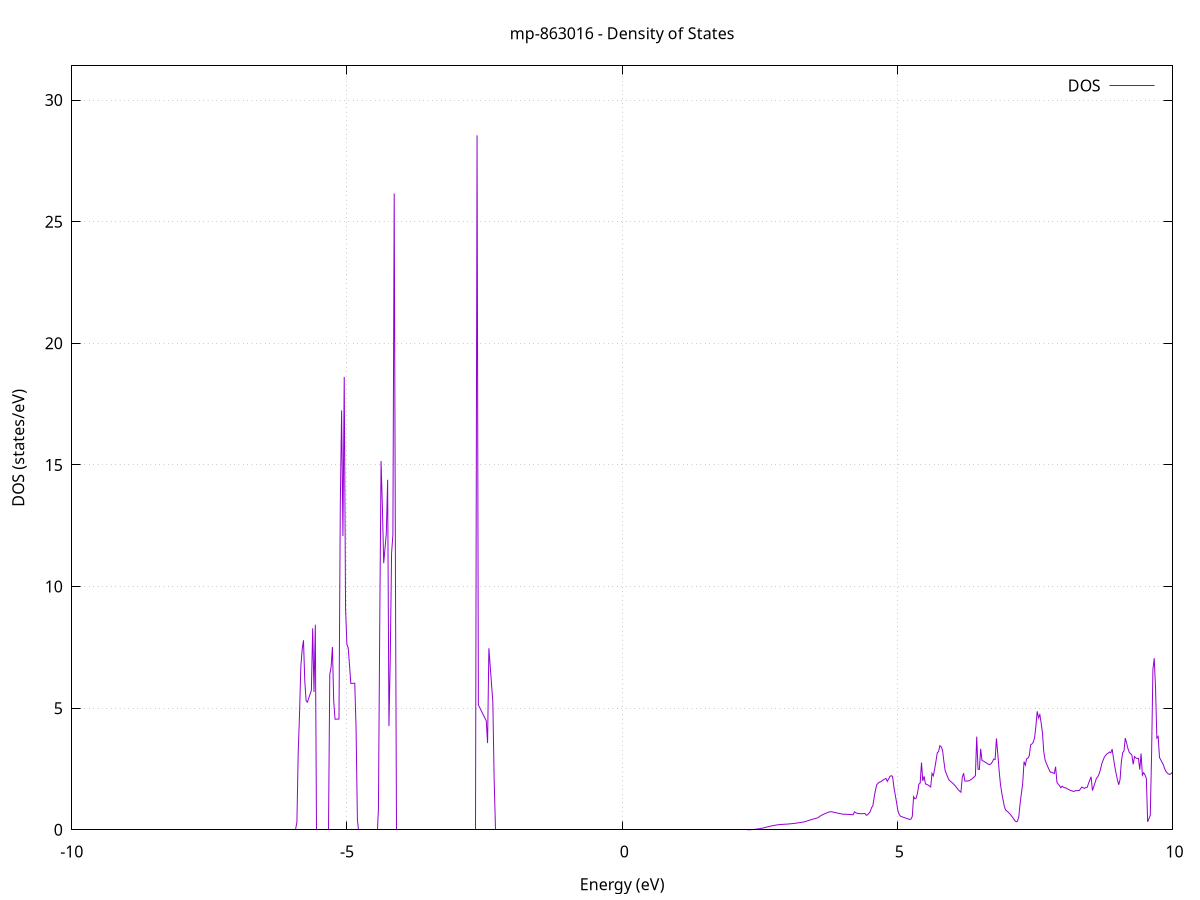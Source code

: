 set title 'mp-863016 - Density of States'
set xlabel 'Energy (eV)'
set ylabel 'DOS (states/eV)'
set grid
set xrange [-10:10]
set yrange [0:31.403]
set xzeroaxis lt -1
set terminal png size 800,600
set output 'mp-863016_dos_gnuplot.png'
plot '-' using 1:2 with lines title 'DOS'
-28.941700 0.000000
-28.917800 0.000000
-28.893900 0.000000
-28.870100 0.000000
-28.846200 0.000000
-28.822300 0.000000
-28.798400 0.000000
-28.774500 0.000000
-28.750600 0.000000
-28.726700 0.000000
-28.702800 0.000000
-28.678900 0.000000
-28.655000 0.000000
-28.631100 0.000000
-28.607200 0.000000
-28.583300 0.000000
-28.559500 0.000000
-28.535600 0.000000
-28.511700 0.000000
-28.487800 0.000000
-28.463900 0.000000
-28.440000 0.000000
-28.416100 0.000000
-28.392200 0.000000
-28.368300 0.000000
-28.344400 0.000000
-28.320500 0.000000
-28.296600 0.000000
-28.272700 0.000000
-28.248900 0.000000
-28.225000 0.000000
-28.201100 0.000000
-28.177200 0.000000
-28.153300 0.000000
-28.129400 0.000000
-28.105500 0.000000
-28.081600 0.000000
-28.057700 0.000000
-28.033800 0.000000
-28.009900 0.000000
-27.986000 0.000000
-27.962100 0.000000
-27.938300 0.000000
-27.914400 0.000000
-27.890500 0.000000
-27.866600 0.000000
-27.842700 0.000000
-27.818800 0.000000
-27.794900 0.000000
-27.771000 0.000000
-27.747100 0.000000
-27.723200 0.000000
-27.699300 0.000000
-27.675400 0.000000
-27.651500 0.000000
-27.627700 0.000000
-27.603800 0.000000
-27.579900 0.000000
-27.556000 0.000000
-27.532100 0.000000
-27.508200 0.000000
-27.484300 0.000000
-27.460400 0.000000
-27.436500 0.000000
-27.412600 0.000000
-27.388700 0.000000
-27.364800 0.000000
-27.341000 0.000000
-27.317100 0.000000
-27.293200 0.000000
-27.269300 0.000000
-27.245400 0.000000
-27.221500 0.000000
-27.197600 0.000000
-27.173700 0.000000
-27.149800 0.000000
-27.125900 0.000000
-27.102000 0.000000
-27.078100 0.000000
-27.054200 0.000000
-27.030400 0.000000
-27.006500 0.000000
-26.982600 0.000000
-26.958700 0.000000
-26.934800 0.000000
-26.910900 0.000000
-26.887000 0.000000
-26.863100 0.000000
-26.839200 0.000000
-26.815300 0.000000
-26.791400 0.000000
-26.767500 0.000000
-26.743600 0.000000
-26.719800 10.252200
-26.695900 37.141200
-26.672000 7.958800
-26.648100 0.000000
-26.624200 0.000000
-26.600300 0.000000
-26.576400 0.000000
-26.552500 0.000000
-26.528600 0.000000
-26.504700 0.000000
-26.480800 0.000000
-26.456900 0.000000
-26.433000 0.000000
-26.409200 0.000000
-26.385300 0.000000
-26.361400 0.000000
-26.337500 0.000000
-26.313600 0.000000
-26.289700 0.000000
-26.265800 0.000000
-26.241900 0.000000
-26.218000 0.000000
-26.194100 0.000000
-26.170200 0.000000
-26.146300 0.000000
-26.122400 0.000000
-26.098600 0.000000
-26.074700 0.000000
-26.050800 0.000000
-26.026900 0.000000
-26.003000 0.000000
-25.979100 0.000000
-25.955200 0.000000
-25.931300 0.000000
-25.907400 0.000000
-25.883500 0.000000
-25.859600 0.000000
-25.835700 0.000000
-25.811800 0.000000
-25.788000 0.000000
-25.764100 0.000000
-25.740200 0.000000
-25.716300 0.000000
-25.692400 0.000000
-25.668500 0.000000
-25.644600 0.000000
-25.620700 0.000000
-25.596800 0.000000
-25.572900 0.000000
-25.549000 0.000000
-25.525100 0.000000
-25.501300 0.000000
-25.477400 0.000000
-25.453500 0.000000
-25.429600 0.000000
-25.405700 0.000000
-25.381800 0.000000
-25.357900 0.000000
-25.334000 0.000000
-25.310100 0.000000
-25.286200 0.000000
-25.262300 0.000000
-25.238400 0.000000
-25.214500 0.000000
-25.190700 0.000000
-25.166800 0.000000
-25.142900 0.000000
-25.119000 0.000000
-25.095100 0.000000
-25.071200 0.000000
-25.047300 0.000000
-25.023400 0.000000
-24.999500 0.000000
-24.975600 0.000000
-24.951700 0.000000
-24.927800 0.000000
-24.903900 0.000000
-24.880100 0.000000
-24.856200 0.000000
-24.832300 0.000000
-24.808400 0.000000
-24.784500 0.000000
-24.760600 0.000000
-24.736700 0.000000
-24.712800 0.000000
-24.688900 0.000000
-24.665000 0.000000
-24.641100 0.000000
-24.617200 0.000000
-24.593300 0.000000
-24.569500 0.000000
-24.545600 0.000000
-24.521700 0.000000
-24.497800 0.000000
-24.473900 0.000000
-24.450000 0.000000
-24.426100 0.000000
-24.402200 0.000000
-24.378300 0.000000
-24.354400 0.000000
-24.330500 0.000000
-24.306600 0.000000
-24.282700 0.000000
-24.258900 0.000000
-24.235000 0.000000
-24.211100 0.000000
-24.187200 0.000000
-24.163300 0.000000
-24.139400 0.000000
-24.115500 0.000000
-24.091600 0.000000
-24.067700 0.000000
-24.043800 0.000000
-24.019900 0.000000
-23.996000 0.000000
-23.972200 0.000000
-23.948300 0.000000
-23.924400 0.000000
-23.900500 0.000000
-23.876600 0.000000
-23.852700 0.000000
-23.828800 0.000000
-23.804900 0.000000
-23.781000 0.000000
-23.757100 0.000000
-23.733200 0.000000
-23.709300 0.000000
-23.685400 40.887500
-23.661600 29.891900
-23.637700 5.461500
-23.613800 0.000000
-23.589900 0.000000
-23.566000 0.000000
-23.542100 0.000000
-23.518200 0.000000
-23.494300 0.000000
-23.470400 0.000000
-23.446500 0.000000
-23.422600 0.000000
-23.398700 0.000000
-23.374800 0.000000
-23.351000 0.000000
-23.327100 0.000000
-23.303200 0.000000
-23.279300 0.000000
-23.255400 0.000000
-23.231500 0.000000
-23.207600 0.000000
-23.183700 0.000000
-23.159800 0.000000
-23.135900 0.000000
-23.112000 0.000000
-23.088100 0.000000
-23.064200 0.000000
-23.040400 0.000000
-23.016500 0.000000
-22.992600 0.000000
-22.968700 0.000000
-22.944800 0.000000
-22.920900 0.000000
-22.897000 0.000000
-22.873100 0.000000
-22.849200 0.000000
-22.825300 0.000000
-22.801400 0.000000
-22.777500 0.000000
-22.753600 0.000000
-22.729800 0.000000
-22.705900 0.000000
-22.682000 0.000000
-22.658100 0.000000
-22.634200 0.000000
-22.610300 0.000000
-22.586400 91.388200
-22.562500 0.000000
-22.538600 0.000000
-22.514700 0.000000
-22.490800 0.000000
-22.466900 0.000000
-22.443000 0.000000
-22.419200 0.000000
-22.395300 0.000000
-22.371400 0.000000
-22.347500 0.000000
-22.323600 0.000000
-22.299700 0.000000
-22.275800 0.000000
-22.251900 0.000000
-22.228000 0.000000
-22.204100 0.000000
-22.180200 0.000000
-22.156300 0.000000
-22.132500 0.000000
-22.108600 0.000000
-22.084700 0.000000
-22.060800 0.000000
-22.036900 0.000000
-22.013000 0.000000
-21.989100 0.000000
-21.965200 0.000000
-21.941300 0.000000
-21.917400 0.000000
-21.893500 0.000000
-21.869600 0.000000
-21.845700 0.000000
-21.821900 0.000000
-21.798000 0.000000
-21.774100 0.000000
-21.750200 0.000000
-21.726300 0.000000
-21.702400 0.000000
-21.678500 0.000000
-21.654600 0.000000
-21.630700 0.000000
-21.606800 0.000000
-21.582900 0.000000
-21.559000 0.000000
-21.535100 0.000000
-21.511300 0.000000
-21.487400 0.000000
-21.463500 0.000000
-21.439600 0.000000
-21.415700 0.000000
-21.391800 0.000000
-21.367900 0.000000
-21.344000 0.000000
-21.320100 0.000000
-21.296200 0.000000
-21.272300 0.000000
-21.248400 0.000000
-21.224500 0.000000
-21.200700 0.000000
-21.176800 0.000000
-21.152900 0.000000
-21.129000 0.000000
-21.105100 0.000000
-21.081200 0.000000
-21.057300 0.000000
-21.033400 0.000000
-21.009500 0.000000
-20.985600 0.000000
-20.961700 0.000000
-20.937800 0.000000
-20.913900 0.000000
-20.890100 0.000000
-20.866200 0.000000
-20.842300 0.000000
-20.818400 0.000000
-20.794500 0.000000
-20.770600 0.000000
-20.746700 0.000000
-20.722800 0.000000
-20.698900 0.000000
-20.675000 0.000000
-20.651100 0.000000
-20.627200 0.000000
-20.603300 0.000000
-20.579500 0.000000
-20.555600 0.000000
-20.531700 0.000000
-20.507800 0.000000
-20.483900 0.000000
-20.460000 0.000000
-20.436100 0.000000
-20.412200 0.000000
-20.388300 0.000000
-20.364400 0.000000
-20.340500 0.000000
-20.316600 0.000000
-20.292800 0.000000
-20.268900 0.000000
-20.245000 0.000000
-20.221100 0.000000
-20.197200 0.000000
-20.173300 0.000000
-20.149400 0.000000
-20.125500 0.000000
-20.101600 0.000000
-20.077700 0.000000
-20.053800 0.000000
-20.029900 0.000000
-20.006000 0.000000
-19.982200 0.000000
-19.958300 0.000000
-19.934400 0.000000
-19.910500 0.000000
-19.886600 0.000000
-19.862700 0.000000
-19.838800 0.000000
-19.814900 0.000000
-19.791000 0.000000
-19.767100 0.000000
-19.743200 0.000000
-19.719300 0.000000
-19.695400 0.000000
-19.671600 0.000000
-19.647700 0.000000
-19.623800 0.000000
-19.599900 0.000000
-19.576000 0.000000
-19.552100 0.000000
-19.528200 0.000000
-19.504300 0.000000
-19.480400 0.000000
-19.456500 0.000000
-19.432600 0.000000
-19.408700 0.000000
-19.384800 0.000000
-19.361000 0.000000
-19.337100 0.000000
-19.313200 0.000000
-19.289300 0.000000
-19.265400 0.000000
-19.241500 0.000000
-19.217600 0.000000
-19.193700 0.000000
-19.169800 0.000000
-19.145900 0.000000
-19.122000 0.000000
-19.098100 0.000000
-19.074200 0.000000
-19.050400 0.000000
-19.026500 0.000000
-19.002600 0.000000
-18.978700 0.000000
-18.954800 0.000000
-18.930900 0.000000
-18.907000 0.000000
-18.883100 0.000000
-18.859200 0.000000
-18.835300 0.000000
-18.811400 0.000000
-18.787500 0.000000
-18.763600 0.000000
-18.739800 0.000000
-18.715900 0.000000
-18.692000 0.000000
-18.668100 0.000000
-18.644200 0.000000
-18.620300 0.000000
-18.596400 0.000000
-18.572500 0.000000
-18.548600 0.000000
-18.524700 0.000000
-18.500800 0.000000
-18.476900 0.000000
-18.453100 0.000000
-18.429200 0.000000
-18.405300 0.000000
-18.381400 0.000000
-18.357500 0.000000
-18.333600 0.000000
-18.309700 0.000000
-18.285800 0.000000
-18.261900 0.000000
-18.238000 0.000000
-18.214100 0.000000
-18.190200 0.000000
-18.166300 0.000000
-18.142500 0.000000
-18.118600 0.000000
-18.094700 0.000000
-18.070800 0.000000
-18.046900 0.000000
-18.023000 0.000000
-17.999100 0.000000
-17.975200 0.000000
-17.951300 0.000000
-17.927400 0.000000
-17.903500 0.000000
-17.879600 0.000000
-17.855700 0.000000
-17.831900 0.000000
-17.808000 0.000000
-17.784100 0.000000
-17.760200 0.000000
-17.736300 0.000000
-17.712400 0.000000
-17.688500 0.000000
-17.664600 0.000000
-17.640700 0.000000
-17.616800 0.000000
-17.592900 0.000000
-17.569000 0.000000
-17.545100 0.000000
-17.521300 0.000000
-17.497400 0.000000
-17.473500 0.000000
-17.449600 0.000000
-17.425700 0.000000
-17.401800 0.000000
-17.377900 0.000000
-17.354000 0.000000
-17.330100 0.000000
-17.306200 0.000000
-17.282300 0.000000
-17.258400 0.000000
-17.234500 0.000000
-17.210700 0.000000
-17.186800 0.000000
-17.162900 0.000000
-17.139000 0.000000
-17.115100 0.000000
-17.091200 0.000000
-17.067300 0.000000
-17.043400 0.000000
-17.019500 0.000000
-16.995600 0.000000
-16.971700 0.000000
-16.947800 0.000000
-16.924000 0.000000
-16.900100 0.000000
-16.876200 0.000000
-16.852300 0.000000
-16.828400 0.000000
-16.804500 0.000000
-16.780600 0.000000
-16.756700 0.000000
-16.732800 0.000000
-16.708900 0.000000
-16.685000 0.000000
-16.661100 0.000000
-16.637200 0.000000
-16.613400 0.000000
-16.589500 0.000000
-16.565600 0.000000
-16.541700 0.000000
-16.517800 0.000000
-16.493900 0.000000
-16.470000 0.000000
-16.446100 0.000000
-16.422200 0.000000
-16.398300 0.000000
-16.374400 0.000000
-16.350500 0.000000
-16.326600 0.000000
-16.302800 0.000000
-16.278900 0.000000
-16.255000 0.000000
-16.231100 0.000000
-16.207200 0.000000
-16.183300 0.000000
-16.159400 0.000000
-16.135500 0.000000
-16.111600 0.000000
-16.087700 0.000000
-16.063800 0.000000
-16.039900 0.000000
-16.016000 0.000000
-15.992200 0.000000
-15.968300 0.000000
-15.944400 0.000000
-15.920500 0.000000
-15.896600 0.000000
-15.872700 0.000000
-15.848800 0.000000
-15.824900 0.000000
-15.801000 0.000000
-15.777100 0.000000
-15.753200 0.000000
-15.729300 0.000000
-15.705400 0.000000
-15.681600 0.000000
-15.657700 0.000000
-15.633800 0.000000
-15.609900 0.000000
-15.586000 0.000000
-15.562100 0.000000
-15.538200 0.000000
-15.514300 0.000000
-15.490400 0.000000
-15.466500 0.000000
-15.442600 0.000000
-15.418700 0.000000
-15.394800 0.000000
-15.371000 0.000000
-15.347100 0.000000
-15.323200 0.000000
-15.299300 0.000000
-15.275400 0.000000
-15.251500 0.000000
-15.227600 0.000000
-15.203700 0.000000
-15.179800 0.000000
-15.155900 0.000000
-15.132000 0.000000
-15.108100 0.000000
-15.084300 0.000000
-15.060400 0.000000
-15.036500 0.000000
-15.012600 0.000000
-14.988700 0.000000
-14.964800 0.000000
-14.940900 0.000000
-14.917000 0.000000
-14.893100 0.000000
-14.869200 0.000000
-14.845300 0.000000
-14.821400 0.000000
-14.797500 0.000000
-14.773700 0.000000
-14.749800 0.000000
-14.725900 0.000000
-14.702000 0.000000
-14.678100 0.000000
-14.654200 0.000000
-14.630300 0.000000
-14.606400 0.000000
-14.582500 0.000000
-14.558600 0.000000
-14.534700 0.000000
-14.510800 0.000000
-14.486900 0.000000
-14.463100 0.000000
-14.439200 0.000000
-14.415300 0.000000
-14.391400 0.000000
-14.367500 0.000000
-14.343600 0.000000
-14.319700 0.000000
-14.295800 0.000000
-14.271900 0.000000
-14.248000 0.000000
-14.224100 0.000000
-14.200200 0.000000
-14.176300 0.000000
-14.152500 0.000000
-14.128600 0.000000
-14.104700 0.000000
-14.080800 0.000000
-14.056900 0.000000
-14.033000 0.000000
-14.009100 0.000000
-13.985200 0.000000
-13.961300 0.000000
-13.937400 0.000000
-13.913500 0.000000
-13.889600 0.000000
-13.865700 0.000000
-13.841900 0.000000
-13.818000 0.000000
-13.794100 0.000000
-13.770200 0.000000
-13.746300 0.000000
-13.722400 0.000000
-13.698500 0.000000
-13.674600 0.000000
-13.650700 0.000000
-13.626800 0.000000
-13.602900 0.000000
-13.579000 0.000000
-13.555100 0.000000
-13.531300 0.000000
-13.507400 0.000000
-13.483500 0.000000
-13.459600 0.000000
-13.435700 0.000000
-13.411800 0.000000
-13.387900 0.000000
-13.364000 0.000000
-13.340100 0.000000
-13.316200 0.000000
-13.292300 0.000000
-13.268400 0.000000
-13.244600 0.000000
-13.220700 0.000000
-13.196800 0.000000
-13.172900 0.000000
-13.149000 0.000000
-13.125100 0.000000
-13.101200 0.000000
-13.077300 0.000000
-13.053400 0.000000
-13.029500 0.000000
-13.005600 0.000000
-12.981700 0.000000
-12.957800 0.000000
-12.934000 0.000000
-12.910100 0.000000
-12.886200 0.000000
-12.862300 0.000000
-12.838400 0.000000
-12.814500 0.000000
-12.790600 0.000000
-12.766700 0.000000
-12.742800 0.000000
-12.718900 0.000000
-12.695000 0.000000
-12.671100 0.000000
-12.647200 0.000000
-12.623400 0.000000
-12.599500 0.000000
-12.575600 0.000000
-12.551700 0.000000
-12.527800 0.000000
-12.503900 0.000000
-12.480000 0.000000
-12.456100 0.000000
-12.432200 0.000000
-12.408300 0.000000
-12.384400 0.000000
-12.360500 0.000000
-12.336600 0.000000
-12.312800 0.000000
-12.288900 0.000000
-12.265000 0.000000
-12.241100 0.000000
-12.217200 0.000000
-12.193300 0.000000
-12.169400 0.000000
-12.145500 0.000000
-12.121600 0.000000
-12.097700 0.000000
-12.073800 0.000000
-12.049900 0.000000
-12.026000 0.000000
-12.002200 0.000000
-11.978300 0.000000
-11.954400 0.000000
-11.930500 0.000000
-11.906600 0.000000
-11.882700 0.000000
-11.858800 0.000000
-11.834900 0.000000
-11.811000 0.000000
-11.787100 0.000000
-11.763200 0.000000
-11.739300 0.000000
-11.715400 0.000000
-11.691600 0.000000
-11.667700 0.000000
-11.643800 0.000000
-11.619900 0.000000
-11.596000 0.000000
-11.572100 0.000000
-11.548200 0.000000
-11.524300 0.000000
-11.500400 0.000000
-11.476500 0.000000
-11.452600 0.000000
-11.428700 0.000000
-11.404900 0.000000
-11.381000 0.000000
-11.357100 0.000000
-11.333200 0.000000
-11.309300 0.000000
-11.285400 0.000000
-11.261500 0.000000
-11.237600 0.000000
-11.213700 0.000000
-11.189800 0.000000
-11.165900 0.000000
-11.142000 0.000000
-11.118100 0.000000
-11.094300 0.000000
-11.070400 0.000000
-11.046500 0.007700
-11.022600 0.640600
-10.998700 2.101700
-10.974800 4.903300
-10.950900 58.955200
-10.927000 52.685700
-10.903100 25.669900
-10.879200 26.333900
-10.855300 33.092900
-10.831400 11.537600
-10.807500 8.780600
-10.783700 7.860500
-10.759800 8.611500
-10.735900 13.871300
-10.712000 6.820400
-10.688100 0.000000
-10.664200 0.000000
-10.640300 0.000000
-10.616400 0.000000
-10.592500 0.000000
-10.568600 0.000000
-10.544700 0.000000
-10.520800 0.000000
-10.496900 0.000000
-10.473100 0.000000
-10.449200 0.000000
-10.425300 0.000000
-10.401400 0.000000
-10.377500 0.000000
-10.353600 0.000000
-10.329700 0.000000
-10.305800 0.000000
-10.281900 0.000000
-10.258000 0.000000
-10.234100 0.000000
-10.210200 0.000000
-10.186300 0.000000
-10.162500 0.000000
-10.138600 0.000000
-10.114700 0.000000
-10.090800 0.000000
-10.066900 0.000000
-10.043000 0.000000
-10.019100 0.000000
-9.995200 0.000000
-9.971300 0.000000
-9.947400 0.000000
-9.923500 0.000000
-9.899600 0.000000
-9.875700 0.000000
-9.851900 0.000000
-9.828000 0.000000
-9.804100 0.000000
-9.780200 0.000000
-9.756300 0.000000
-9.732400 0.000000
-9.708500 0.000000
-9.684600 0.000000
-9.660700 0.000000
-9.636800 0.000000
-9.612900 0.000000
-9.589000 0.000000
-9.565200 0.000000
-9.541300 0.000000
-9.517400 0.000000
-9.493500 0.000000
-9.469600 0.000000
-9.445700 0.000000
-9.421800 0.000000
-9.397900 0.000000
-9.374000 0.000000
-9.350100 0.000000
-9.326200 0.000000
-9.302300 0.000000
-9.278400 0.000000
-9.254600 0.000000
-9.230700 0.000000
-9.206800 0.000000
-9.182900 0.000000
-9.159000 0.000000
-9.135100 0.000000
-9.111200 0.000000
-9.087300 0.000000
-9.063400 0.000000
-9.039500 0.000000
-9.015600 0.000000
-8.991700 0.000000
-8.967800 0.000000
-8.944000 0.000000
-8.920100 0.000000
-8.896200 0.000000
-8.872300 0.000000
-8.848400 0.000000
-8.824500 0.000000
-8.800600 0.000000
-8.776700 0.000000
-8.752800 0.000000
-8.728900 0.000000
-8.705000 0.000000
-8.681100 0.000000
-8.657200 0.000000
-8.633400 0.000000
-8.609500 0.000000
-8.585600 0.000000
-8.561700 0.000000
-8.537800 0.000000
-8.513900 0.000000
-8.490000 0.000000
-8.466100 0.000000
-8.442200 0.000000
-8.418300 0.000000
-8.394400 0.000000
-8.370500 0.000000
-8.346600 0.000000
-8.322800 0.000000
-8.298900 0.000000
-8.275000 0.000000
-8.251100 0.000000
-8.227200 0.000000
-8.203300 0.000000
-8.179400 0.000000
-8.155500 0.000000
-8.131600 0.000000
-8.107700 0.000000
-8.083800 0.000000
-8.059900 0.000000
-8.036100 0.000000
-8.012200 0.000000
-7.988300 0.000000
-7.964400 0.000000
-7.940500 0.000000
-7.916600 0.000000
-7.892700 0.000000
-7.868800 0.000000
-7.844900 0.000000
-7.821000 0.000000
-7.797100 0.000000
-7.773200 0.000000
-7.749300 0.000000
-7.725500 0.000000
-7.701600 0.000000
-7.677700 0.000000
-7.653800 0.000000
-7.629900 0.000000
-7.606000 0.000000
-7.582100 0.000000
-7.558200 0.000000
-7.534300 0.000000
-7.510400 0.000000
-7.486500 0.000000
-7.462600 0.000000
-7.438700 0.000000
-7.414900 0.000000
-7.391000 0.000000
-7.367100 0.000000
-7.343200 0.000000
-7.319300 0.000000
-7.295400 0.000000
-7.271500 0.000000
-7.247600 0.000000
-7.223700 0.000000
-7.199800 0.000000
-7.175900 0.000000
-7.152000 0.000000
-7.128100 0.000000
-7.104300 0.000000
-7.080400 0.000000
-7.056500 0.000000
-7.032600 0.000000
-7.008700 0.000000
-6.984800 0.000000
-6.960900 0.000000
-6.937000 0.000000
-6.913100 0.000000
-6.889200 0.000000
-6.865300 0.000000
-6.841400 0.000000
-6.817500 0.000000
-6.793700 0.000000
-6.769800 0.000000
-6.745900 0.000000
-6.722000 0.000000
-6.698100 0.000000
-6.674200 0.000000
-6.650300 0.000000
-6.626400 0.000000
-6.602500 0.000000
-6.578600 0.000000
-6.554700 0.000000
-6.530800 0.000000
-6.506900 0.000000
-6.483100 0.000000
-6.459200 0.000000
-6.435300 0.000000
-6.411400 0.000000
-6.387500 0.000000
-6.363600 0.000000
-6.339700 0.000000
-6.315800 0.000000
-6.291900 0.000000
-6.268000 0.000000
-6.244100 0.000000
-6.220200 0.000000
-6.196400 0.000000
-6.172500 0.000000
-6.148600 0.000000
-6.124700 0.000000
-6.100800 0.000000
-6.076900 0.000000
-6.053000 0.000000
-6.029100 0.000000
-6.005200 0.000000
-5.981300 0.000000
-5.957400 0.000000
-5.933500 0.000000
-5.909600 0.308300
-5.885800 3.205500
-5.861900 4.762200
-5.838000 6.713400
-5.814100 7.403500
-5.790200 7.790300
-5.766300 6.097500
-5.742400 5.301600
-5.718500 5.247200
-5.694600 5.408400
-5.670700 5.569400
-5.646800 5.730200
-5.622900 8.283200
-5.599000 5.664000
-5.575200 8.430300
-5.551300 0.000000
-5.527400 0.000000
-5.503500 0.000000
-5.479600 0.000000
-5.455700 0.000000
-5.431800 0.000000
-5.407900 0.000000
-5.384000 0.000000
-5.360100 0.000000
-5.336200 0.000000
-5.312300 6.390300
-5.288400 6.687700
-5.264600 7.513500
-5.240700 5.280600
-5.216800 4.546500
-5.192900 4.548000
-5.169000 4.549700
-5.145100 4.551500
-5.121200 13.368400
-5.097300 17.239300
-5.073400 12.077700
-5.049500 18.617100
-5.025600 9.094700
-5.001700 7.621700
-4.977800 7.480500
-4.954000 6.769900
-4.930100 6.019100
-4.906200 6.019600
-4.882300 6.021700
-4.858400 6.025400
-4.834500 4.151800
-4.810600 0.415700
-4.786700 0.000000
-4.762800 0.000000
-4.738900 0.000000
-4.715000 0.000000
-4.691100 0.000000
-4.667200 0.000000
-4.643400 0.000000
-4.619500 0.000000
-4.595600 0.000000
-4.571700 0.000000
-4.547800 0.000000
-4.523900 0.000000
-4.500000 0.000000
-4.476100 0.000000
-4.452200 0.000000
-4.428300 0.864300
-4.404400 8.487700
-4.380500 15.159500
-4.356700 13.295600
-4.332800 10.960700
-4.308900 11.570000
-4.285000 12.180300
-4.261100 14.390200
-4.237200 4.260800
-4.213300 7.059000
-4.189400 11.368500
-4.165500 12.136200
-4.141600 26.156700
-4.117700 9.644600
-4.093800 0.000000
-4.069900 0.000000
-4.046100 0.000000
-4.022200 0.000000
-3.998300 0.000000
-3.974400 0.000000
-3.950500 0.000000
-3.926600 0.000000
-3.902700 0.000000
-3.878800 0.000000
-3.854900 0.000000
-3.831000 0.000000
-3.807100 0.000000
-3.783200 0.000000
-3.759300 0.000000
-3.735500 0.000000
-3.711600 0.000000
-3.687700 0.000000
-3.663800 0.000000
-3.639900 0.000000
-3.616000 0.000000
-3.592100 0.000000
-3.568200 0.000000
-3.544300 0.000000
-3.520400 0.000000
-3.496500 0.000000
-3.472600 0.000000
-3.448700 0.000000
-3.424900 0.000000
-3.401000 0.000000
-3.377100 0.000000
-3.353200 0.000000
-3.329300 0.000000
-3.305400 0.000000
-3.281500 0.000000
-3.257600 0.000000
-3.233700 0.000000
-3.209800 0.000000
-3.185900 0.000000
-3.162000 0.000000
-3.138100 0.000000
-3.114300 0.000000
-3.090400 0.000000
-3.066500 0.000000
-3.042600 0.000000
-3.018700 0.000000
-2.994800 0.000000
-2.970900 0.000000
-2.947000 0.000000
-2.923100 0.000000
-2.899200 0.000000
-2.875300 0.000000
-2.851400 0.000000
-2.827500 0.000000
-2.803700 0.000000
-2.779800 0.000000
-2.755900 0.000000
-2.732000 0.000000
-2.708100 0.000000
-2.684200 0.000000
-2.660300 0.000000
-2.636400 28.548300
-2.612500 5.134700
-2.588600 5.025300
-2.564700 4.915800
-2.540800 4.806400
-2.517000 4.696900
-2.493100 4.587400
-2.469200 4.478000
-2.445300 3.563900
-2.421400 7.460500
-2.397500 6.728400
-2.373600 5.996300
-2.349700 5.264200
-2.325800 2.067100
-2.301900 0.000000
-2.278000 0.000000
-2.254100 0.000000
-2.230200 0.000000
-2.206400 0.000000
-2.182500 0.000000
-2.158600 0.000000
-2.134700 0.000000
-2.110800 0.000000
-2.086900 0.000000
-2.063000 0.000000
-2.039100 0.000000
-2.015200 0.000000
-1.991300 0.000000
-1.967400 0.000000
-1.943500 0.000000
-1.919600 0.000000
-1.895800 0.000000
-1.871900 0.000000
-1.848000 0.000000
-1.824100 0.000000
-1.800200 0.000000
-1.776300 0.000000
-1.752400 0.000000
-1.728500 0.000000
-1.704600 0.000000
-1.680700 0.000000
-1.656800 0.000000
-1.632900 0.000000
-1.609000 0.000000
-1.585200 0.000000
-1.561300 0.000000
-1.537400 0.000000
-1.513500 0.000000
-1.489600 0.000000
-1.465700 0.000000
-1.441800 0.000000
-1.417900 0.000000
-1.394000 0.000000
-1.370100 0.000000
-1.346200 0.000000
-1.322300 0.000000
-1.298400 0.000000
-1.274600 0.000000
-1.250700 0.000000
-1.226800 0.000000
-1.202900 0.000000
-1.179000 0.000000
-1.155100 0.000000
-1.131200 0.000000
-1.107300 0.000000
-1.083400 0.000000
-1.059500 0.000000
-1.035600 0.000000
-1.011700 0.000000
-0.987900 0.000000
-0.964000 0.000000
-0.940100 0.000000
-0.916200 0.000000
-0.892300 0.000000
-0.868400 0.000000
-0.844500 0.000000
-0.820600 0.000000
-0.796700 0.000000
-0.772800 0.000000
-0.748900 0.000000
-0.725000 0.000000
-0.701100 0.000000
-0.677300 0.000000
-0.653400 0.000000
-0.629500 0.000000
-0.605600 0.000000
-0.581700 0.000000
-0.557800 0.000000
-0.533900 0.000000
-0.510000 0.000000
-0.486100 0.000000
-0.462200 0.000000
-0.438300 0.000000
-0.414400 0.000000
-0.390500 0.000000
-0.366700 0.000000
-0.342800 0.000000
-0.318900 0.000000
-0.295000 0.000000
-0.271100 0.000000
-0.247200 0.000000
-0.223300 0.000000
-0.199400 0.000000
-0.175500 0.000000
-0.151600 0.000000
-0.127700 0.000000
-0.103800 0.000000
-0.079900 0.000000
-0.056100 0.000000
-0.032200 0.000000
-0.008300 0.000000
0.015600 0.000000
0.039500 0.000000
0.063400 0.000000
0.087300 0.000000
0.111200 0.000000
0.135100 0.000000
0.159000 0.000000
0.182900 0.000000
0.206800 0.000000
0.230700 0.000000
0.254500 0.000000
0.278400 0.000000
0.302300 0.000000
0.326200 0.000000
0.350100 0.000000
0.374000 0.000000
0.397900 0.000000
0.421800 0.000000
0.445700 0.000000
0.469600 0.000000
0.493500 0.000000
0.517400 0.000000
0.541300 0.000000
0.565100 0.000000
0.589000 0.000000
0.612900 0.000000
0.636800 0.000000
0.660700 0.000000
0.684600 0.000000
0.708500 0.000000
0.732400 0.000000
0.756300 0.000000
0.780200 0.000000
0.804100 0.000000
0.828000 0.000000
0.851800 0.000000
0.875700 0.000000
0.899600 0.000000
0.923500 0.000000
0.947400 0.000000
0.971300 0.000000
0.995200 0.000000
1.019100 0.000000
1.043000 0.000000
1.066900 0.000000
1.090800 0.000000
1.114700 0.000000
1.138600 0.000000
1.162400 0.000000
1.186300 0.000000
1.210200 0.000000
1.234100 0.000000
1.258000 0.000000
1.281900 0.000000
1.305800 0.000000
1.329700 0.000000
1.353600 0.000000
1.377500 0.000000
1.401400 0.000000
1.425300 0.000000
1.449200 0.000000
1.473000 0.000000
1.496900 0.000000
1.520800 0.000000
1.544700 0.000000
1.568600 0.000000
1.592500 0.000000
1.616400 0.000000
1.640300 0.000000
1.664200 0.000000
1.688100 0.000000
1.712000 0.000000
1.735900 0.000000
1.759800 0.000000
1.783600 0.000000
1.807500 0.000000
1.831400 0.000000
1.855300 0.000000
1.879200 0.000000
1.903100 0.000000
1.927000 0.000000
1.950900 0.000000
1.974800 0.000000
1.998700 0.000000
2.022600 0.000000
2.046500 0.000000
2.070400 0.000000
2.094200 0.000000
2.118100 0.000000
2.142000 0.000000
2.165900 0.000000
2.189800 0.000000
2.213700 0.000000
2.237600 0.000000
2.261500 0.000000
2.285400 0.000300
2.309300 0.001600
2.333200 0.003900
2.357100 0.007100
2.381000 0.011300
2.404800 0.016400
2.428700 0.022500
2.452600 0.029600
2.476500 0.037600
2.500400 0.046700
2.524300 0.056600
2.548200 0.067600
2.572100 0.079500
2.596000 0.092200
2.619900 0.105800
2.643800 0.120300
2.667700 0.134400
2.691500 0.147500
2.715400 0.159700
2.739300 0.170900
2.763200 0.181100
2.787100 0.190400
2.811000 0.198700
2.834900 0.206000
2.858800 0.212400
2.882700 0.217800
2.906600 0.222200
2.930500 0.225400
2.954400 0.228100
2.978300 0.231100
3.002100 0.234700
3.026000 0.238800
3.049900 0.243400
3.073800 0.248700
3.097700 0.254400
3.121600 0.260700
3.145500 0.267600
3.169400 0.275000
3.193300 0.283000
3.217200 0.291500
3.241100 0.300300
3.265000 0.309300
3.288900 0.318400
3.312700 0.327600
3.336600 0.344000
3.360500 0.362500
3.384400 0.380300
3.408300 0.397600
3.432200 0.414300
3.456100 0.430400
3.480000 0.446000
3.503900 0.460900
3.527800 0.475200
3.551700 0.489000
3.575600 0.525500
3.599500 0.565500
3.623300 0.598500
3.647200 0.624200
3.671100 0.648900
3.695000 0.672600
3.718900 0.695300
3.742800 0.717000
3.766700 0.734800
3.790600 0.740100
3.814500 0.739400
3.838400 0.724400
3.862300 0.710700
3.886200 0.699900
3.910100 0.688800
3.933900 0.677500
3.957800 0.666000
3.981700 0.654300
4.005600 0.642400
4.029500 0.639600
4.053400 0.637900
4.077300 0.635700
4.101200 0.633000
4.125100 0.629900
4.149000 0.626300
4.172900 0.622200
4.196800 0.617600
4.220700 0.738100
4.244500 0.706400
4.268400 0.675900
4.292300 0.668200
4.316200 0.663200
4.340100 0.660800
4.364000 0.661100
4.387900 0.664200
4.411800 0.669800
4.435700 0.595700
4.459600 0.620100
4.483500 0.676500
4.507400 0.745300
4.531200 0.904600
4.555100 0.986100
4.579000 1.330200
4.602900 1.633000
4.626800 1.856700
4.650700 1.910300
4.674600 1.962100
4.698500 1.971500
4.722400 2.015200
4.746300 2.052700
4.770200 2.083900
4.794100 2.111800
4.818000 1.989700
4.841800 2.091900
4.865700 2.196300
4.889600 2.222200
4.913500 2.195700
4.937400 1.764800
4.961300 1.444400
4.985200 1.141800
5.009100 0.794800
5.033000 0.638300
5.056900 0.558600
5.080800 0.536700
5.104700 0.518000
5.128600 0.499300
5.152400 0.480500
5.176300 0.461600
5.200200 0.442600
5.224100 0.423600
5.248000 0.436900
5.271900 0.546300
5.295800 1.360900
5.319700 1.273700
5.343600 1.304000
5.367500 1.518800
5.391400 1.872500
5.415300 1.921600
5.439200 2.762100
5.463000 2.007000
5.486900 2.199700
5.510800 1.887200
5.534700 1.865300
5.558600 1.838800
5.582500 1.801700
5.606400 1.758100
5.630300 2.318200
5.654200 2.216000
5.678100 2.497500
5.702000 2.820800
5.725900 3.165500
5.749800 3.213200
5.773600 3.458000
5.797500 3.411900
5.821400 3.272700
5.845300 2.821500
5.869200 2.434700
5.893100 2.292700
5.917000 2.155500
5.940900 2.038200
5.964800 1.995100
5.988700 1.949700
6.012600 1.899800
6.036500 1.845500
6.060300 1.786900
6.084200 1.715000
6.108100 1.639900
6.132000 1.589400
6.155900 1.542500
6.179800 2.143600
6.203700 2.325900
6.227600 2.002400
6.251500 2.001700
6.275400 2.003900
6.299300 2.011000
6.323200 2.041500
6.347100 2.078100
6.370900 2.120800
6.394800 2.167000
6.418700 2.223200
6.442600 3.830900
6.466500 2.493100
6.490400 2.478100
6.514300 3.325800
6.538200 2.852600
6.562100 2.826300
6.586000 2.793800
6.609900 2.761100
6.633800 2.722500
6.657700 2.690200
6.681500 2.676900
6.705400 2.724100
6.729300 2.804800
6.753200 2.909400
6.777100 2.890500
6.801000 3.754000
6.824900 3.137500
6.848800 2.458000
6.872700 1.896300
6.896600 1.524800
6.920500 1.234600
6.944400 0.964800
6.968300 0.808100
6.992100 0.768000
7.016000 0.720500
7.039900 0.665400
7.063800 0.602800
7.087700 0.532700
7.111600 0.455000
7.135500 0.371700
7.159400 0.329500
7.183300 0.349600
7.207200 0.540500
7.231100 1.084100
7.255000 1.501900
7.278900 1.931700
7.302700 2.803300
7.326600 2.657400
7.350500 2.917400
7.374400 2.947700
7.398300 3.051500
7.422200 3.487400
7.446100 3.529400
7.470000 3.597100
7.493900 3.783400
7.517800 4.255800
7.541700 4.870000
7.565600 4.598400
7.589500 4.735400
7.613300 4.397500
7.637200 3.987400
7.661100 3.203400
7.685000 2.869600
7.708900 2.728600
7.732800 2.598000
7.756700 2.477700
7.780600 2.367700
7.804500 2.366600
7.828400 2.333500
7.852300 2.312000
7.876200 2.591900
7.900000 1.951700
7.923900 1.875900
7.947800 1.811800
7.971700 1.726800
7.995600 1.792300
8.019500 1.750100
8.043400 1.720300
8.067300 1.720900
8.091200 1.677400
8.115100 1.650500
8.139000 1.626900
8.162900 1.606500
8.186800 1.588600
8.210600 1.573100
8.234500 1.608200
8.258400 1.607400
8.282300 1.609400
8.306200 1.614300
8.330100 1.688400
8.354000 1.756600
8.377900 1.726400
8.401800 1.702000
8.425700 1.737800
8.449600 1.745000
8.473500 1.901000
8.497400 2.045000
8.521200 2.177200
8.545100 1.611600
8.569000 1.774100
8.592900 1.936800
8.616800 2.109300
8.640700 2.172000
8.664600 2.289500
8.688500 2.457500
8.712400 2.693300
8.736300 2.842600
8.760200 2.977800
8.784100 3.058600
8.808000 3.115900
8.831800 3.149800
8.855700 3.197800
8.879600 3.167700
8.903500 3.316900
8.927400 2.948300
8.951300 2.601100
8.975200 2.315700
8.999100 2.056900
9.023000 1.851100
9.046900 2.060900
9.070800 2.792000
9.094700 3.169000
9.118600 3.238800
9.142400 3.768900
9.166300 3.563100
9.190200 3.338200
9.214100 3.184100
9.238000 3.128100
9.261900 3.073100
9.285800 2.689300
9.309700 3.009800
9.333600 2.957100
9.357500 2.931200
9.381400 2.932200
9.405300 2.473300
9.429200 3.135800
9.453000 2.244100
9.476900 2.343700
9.500800 2.254300
9.524700 2.110300
9.548600 0.327100
9.572500 0.453800
9.596400 0.603600
9.620300 3.152700
9.644200 6.596100
9.668100 7.052500
9.692000 5.821400
9.715900 3.767400
9.739700 3.836600
9.763600 2.972900
9.787500 2.870800
9.811400 2.768500
9.835300 2.667100
9.859200 2.498000
9.883100 2.393400
9.907000 2.327200
9.930900 2.288800
9.954800 2.274200
9.978700 2.320300
10.002600 2.383000
10.026500 2.675000
10.050300 2.430200
10.074200 2.165800
10.098100 1.938800
10.122000 1.930900
10.145900 1.781800
10.169800 1.634000
10.193700 1.494100
10.217600 1.362100
10.241500 1.347000
10.265400 1.246500
10.289300 1.177800
10.313200 1.121200
10.337100 1.387900
10.360900 1.424300
10.384800 1.475900
10.408700 1.567400
10.432600 1.683200
10.456500 1.477700
10.480400 1.422200
10.504300 1.520200
10.528200 1.578800
10.552100 1.422300
10.576000 1.472300
10.599900 1.721300
10.623800 1.800100
10.647700 1.761400
10.671500 1.568900
10.695400 1.593300
10.719300 1.617000
10.743200 1.640000
10.767100 1.662500
10.791000 1.784700
10.814900 1.821900
10.838800 1.859900
10.862700 1.898700
10.886600 1.953900
10.910500 2.057900
10.934400 2.197000
10.958300 2.242900
10.982100 2.250300
11.006000 2.074700
11.029900 1.999800
11.053800 1.911400
11.077700 1.800900
11.101600 1.715900
11.125500 1.638800
11.149400 1.569600
11.173300 1.508400
11.197200 1.515900
11.221100 1.603100
11.245000 1.616200
11.268900 1.613400
11.292700 1.594700
11.316600 1.544600
11.340500 1.394800
11.364400 1.219600
11.388300 1.159500
11.412200 1.103300
11.436100 1.053500
11.460000 1.018600
11.483900 0.984600
11.507800 0.950600
11.531700 0.976700
11.555600 1.041400
11.579400 1.113100
11.603300 1.191600
11.627200 1.276900
11.651100 1.424200
11.675000 1.726000
11.698900 1.241100
11.722800 1.224000
11.746700 1.235300
11.770600 1.248700
11.794500 1.264200
11.818400 1.365700
11.842300 1.409800
11.866200 2.373500
11.890000 2.298700
11.913900 2.238200
11.937800 1.745900
11.961700 1.313500
11.985600 1.312800
12.009500 1.311300
12.033400 1.412400
12.057300 1.422000
12.081200 1.582600
12.105100 1.616400
12.129000 1.651700
12.152900 1.610300
12.176800 1.534400
12.200600 1.541600
12.224500 1.557600
12.248400 1.581700
12.272300 1.616100
12.296200 1.665100
12.320100 1.246400
12.344000 1.232400
12.367900 1.221600
12.391800 1.213400
12.415700 1.207500
12.439600 1.266300
12.463500 1.389600
12.487400 1.466400
12.511200 1.536900
12.535100 2.583000
12.559000 1.802900
12.582900 1.645700
12.606800 1.519100
12.630700 1.410500
12.654600 1.317700
12.678500 1.314800
12.702400 1.192200
12.726300 1.136600
12.750200 1.071000
12.774100 1.002800
12.798000 0.932000
12.821800 0.858700
12.845700 0.788800
12.869600 0.745400
12.893500 0.701700
12.917400 0.657800
12.941300 0.613600
12.965200 0.608800
12.989100 0.646000
13.013000 0.690600
13.036900 0.742500
13.060800 1.499500
13.084700 1.589500
13.108500 1.488900
13.132400 1.425700
13.156300 1.399000
13.180200 1.382500
13.204100 1.363600
13.228000 1.342200
13.251900 1.318300
13.275800 1.292100
13.299700 1.263600
13.323600 1.240700
13.347500 1.249400
13.371400 1.260600
13.395300 1.263100
13.419100 1.249900
13.443000 1.216900
13.466900 1.230700
13.490800 1.257900
13.514700 1.321300
13.538600 1.792800
13.562500 1.883400
13.586400 1.916800
13.610300 2.248300
13.634200 1.890400
13.658100 2.062500
13.682000 1.794300
13.705900 1.560700
13.729700 1.625400
13.753600 1.768000
13.777500 1.964800
13.801400 2.218200
13.825300 2.870900
13.849200 3.059200
13.873100 2.731800
13.897000 2.605900
13.920900 2.416900
13.944800 2.224400
13.968700 2.006200
13.992600 2.110100
14.016500 2.116200
14.040300 2.011800
14.064200 1.882200
14.088100 1.745700
14.112000 1.602000
14.135900 1.343600
14.159800 1.267200
14.183700 1.160900
14.207600 1.146500
14.231500 1.094600
14.255400 1.030800
14.279300 0.994200
14.303200 0.991300
14.327100 0.992800
14.350900 0.977600
14.374800 0.962200
14.398700 0.950800
14.422600 0.943400
14.446500 0.940100
14.470400 0.940800
14.494300 0.945500
14.518200 0.954200
14.542100 0.971400
14.566000 0.991800
14.589900 1.013100
14.613800 0.986700
14.637700 1.061800
14.661500 1.128400
14.685400 1.184500
14.709300 1.228300
14.733200 1.259800
14.757100 1.318400
14.781000 1.328000
14.804900 1.324700
14.828800 1.407800
14.852700 1.432300
14.876600 1.800800
14.900500 1.979200
14.924400 2.092600
14.948200 2.215700
14.972100 2.754600
14.996000 2.825900
15.019900 2.890100
15.043800 3.604900
15.067700 3.712900
15.091600 2.589100
15.115500 2.629700
15.139400 3.383700
15.163300 3.642400
15.187200 3.916300
15.211100 2.553400
15.235000 2.519500
15.258800 1.963800
15.282700 1.625100
15.306600 1.400600
15.330500 1.232000
15.354400 1.092800
15.378300 0.982800
15.402200 0.901100
15.426100 0.853200
15.450000 0.907100
15.473900 0.981000
15.497800 1.112900
15.521700 1.374600
15.545600 1.926300
15.569400 2.365800
15.593300 3.076600
15.617200 2.588300
15.641100 2.587700
15.665000 2.505500
15.688900 2.407300
15.712800 2.358400
15.736700 3.486800
15.760600 3.193000
15.784500 1.896200
15.808400 1.818200
15.832300 1.784100
15.856200 1.715200
15.880000 1.669400
15.903900 1.646500
15.927800 1.649500
15.951700 1.664500
15.975600 1.665100
15.999500 1.657900
16.023400 1.657400
16.047300 1.630700
16.071200 1.608200
16.095100 1.590700
16.119000 1.907200
16.142900 2.018300
16.166800 2.074400
16.190600 2.060300
16.214500 2.028900
16.238400 1.979800
16.262300 1.864000
16.286200 1.809300
16.310100 1.746900
16.334000 1.688900
16.357900 1.635300
16.381800 1.431200
16.405700 1.435900
16.429600 1.197900
16.453500 0.976800
16.477400 0.772500
16.501200 0.420400
16.525100 0.353600
16.549000 0.290700
16.572900 0.231500
16.596800 0.126600
16.620700 0.102400
16.644600 0.079600
16.668500 0.058300
16.692400 0.000000
16.716300 0.000000
16.740200 0.000000
16.764100 0.000000
16.787900 0.000000
16.811800 0.000000
16.835700 0.000000
16.859600 0.000000
16.883500 0.000000
16.907400 0.000000
16.931300 0.000000
16.955200 0.000000
16.979100 0.000000
17.003000 0.000000
17.026900 0.000000
17.050800 0.000000
17.074700 0.000000
17.098500 0.000000
17.122400 0.000000
17.146300 0.000000
17.170200 0.000000
17.194100 0.000000
17.218000 0.000000
17.241900 0.000000
17.265800 0.000000
17.289700 0.000000
17.313600 0.000000
17.337500 0.000000
17.361400 0.000000
17.385300 0.000000
17.409100 0.000000
17.433000 0.000000
17.456900 0.000000
17.480800 0.000000
17.504700 0.000000
17.528600 0.000000
17.552500 0.000000
17.576400 0.000000
17.600300 0.000000
17.624200 0.000000
17.648100 0.000000
17.672000 0.000000
17.695900 0.000000
17.719700 0.000000
17.743600 0.000000
17.767500 0.000000
17.791400 0.000000
17.815300 0.000000
17.839200 0.000000
17.863100 0.000000
17.887000 0.000000
17.910900 0.000000
17.934800 0.000000
17.958700 0.000000
17.982600 0.000000
18.006500 0.000000
18.030300 0.000000
18.054200 0.000000
18.078100 0.000000
18.102000 0.000000
18.125900 0.000000
18.149800 0.000000
18.173700 0.000000
18.197600 0.000000
18.221500 0.000000
18.245400 0.000000
18.269300 0.000000
18.293200 0.000000
18.317100 0.000000
18.340900 0.000000
18.364800 0.000000
18.388700 0.000000
18.412600 0.000000
18.436500 0.000000
18.460400 0.000000
18.484300 0.000000
18.508200 0.000000
18.532100 0.000000
18.556000 0.000000
18.579900 0.000000
18.603800 0.000000
18.627600 0.000000
18.651500 0.000000
18.675400 0.000000
18.699300 0.000000
18.723200 0.000000
18.747100 0.000000
18.771000 0.000000
18.794900 0.000000
18.818800 0.000000
18.842700 0.000000
e
